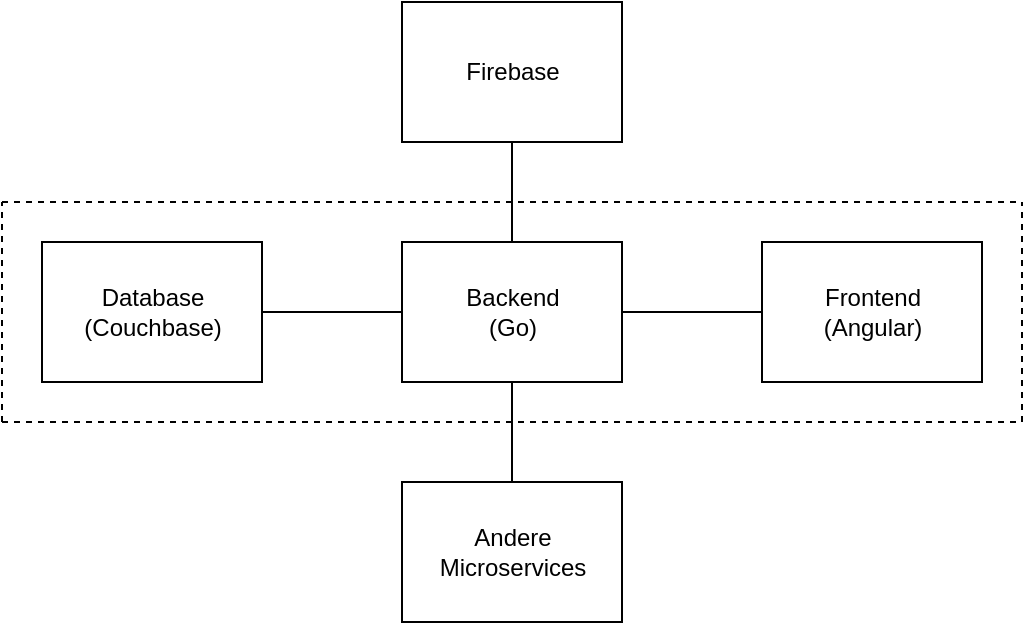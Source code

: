 <mxfile version="13.0.9"><diagram id="-ZkauqTs7FRJqneKBaVP" name="Page-1"><mxGraphModel dx="1422" dy="763" grid="1" gridSize="10" guides="1" tooltips="1" connect="1" arrows="1" fold="1" page="1" pageScale="1" pageWidth="827" pageHeight="1169" math="0" shadow="0"><root><mxCell id="0"/><mxCell id="1" parent="0"/><mxCell id="B_U-vvTYo0ZiIUg4ezOl-1" value="&lt;div&gt;Firebase&lt;/div&gt;" style="html=1;" parent="1" vertex="1"><mxGeometry x="350" y="90" width="110" height="70" as="geometry"/></mxCell><mxCell id="B_U-vvTYo0ZiIUg4ezOl-2" value="Database&lt;br&gt;(Couchbase)" style="html=1;" parent="1" vertex="1"><mxGeometry x="170" y="210" width="110" height="70" as="geometry"/></mxCell><mxCell id="B_U-vvTYo0ZiIUg4ezOl-3" value="&lt;div&gt;Andere &lt;br&gt;&lt;/div&gt;&lt;div&gt;Microservices&lt;/div&gt;" style="html=1;" parent="1" vertex="1"><mxGeometry x="350" y="330" width="110" height="70" as="geometry"/></mxCell><mxCell id="B_U-vvTYo0ZiIUg4ezOl-4" value="Frontend&lt;br&gt;(Angular)" style="html=1;" parent="1" vertex="1"><mxGeometry x="530" y="210" width="110" height="70" as="geometry"/></mxCell><mxCell id="B_U-vvTYo0ZiIUg4ezOl-5" value="Backend&lt;br&gt;(Go)" style="html=1;" parent="1" vertex="1"><mxGeometry x="350" y="210" width="110" height="70" as="geometry"/></mxCell><mxCell id="B_U-vvTYo0ZiIUg4ezOl-6" value="" style="endArrow=none;html=1;entryX=0.5;entryY=1;entryDx=0;entryDy=0;exitX=0.5;exitY=0;exitDx=0;exitDy=0;" parent="1" source="B_U-vvTYo0ZiIUg4ezOl-5" target="B_U-vvTYo0ZiIUg4ezOl-1" edge="1"><mxGeometry width="50" height="50" relative="1" as="geometry"><mxPoint x="180" y="150" as="sourcePoint"/><mxPoint x="230" y="100" as="targetPoint"/></mxGeometry></mxCell><mxCell id="B_U-vvTYo0ZiIUg4ezOl-7" value="" style="endArrow=none;html=1;entryX=0;entryY=0.5;entryDx=0;entryDy=0;exitX=1;exitY=0.5;exitDx=0;exitDy=0;" parent="1" source="B_U-vvTYo0ZiIUg4ezOl-5" target="B_U-vvTYo0ZiIUg4ezOl-4" edge="1"><mxGeometry width="50" height="50" relative="1" as="geometry"><mxPoint x="405" y="210" as="sourcePoint"/><mxPoint x="405" y="160" as="targetPoint"/></mxGeometry></mxCell><mxCell id="B_U-vvTYo0ZiIUg4ezOl-8" value="" style="endArrow=none;html=1;entryX=0;entryY=0.5;entryDx=0;entryDy=0;exitX=1;exitY=0.5;exitDx=0;exitDy=0;" parent="1" source="B_U-vvTYo0ZiIUg4ezOl-2" target="B_U-vvTYo0ZiIUg4ezOl-5" edge="1"><mxGeometry width="50" height="50" relative="1" as="geometry"><mxPoint x="130" y="170" as="sourcePoint"/><mxPoint x="180" y="120" as="targetPoint"/></mxGeometry></mxCell><mxCell id="B_U-vvTYo0ZiIUg4ezOl-9" value="" style="endArrow=none;html=1;entryX=0.5;entryY=1;entryDx=0;entryDy=0;exitX=0.5;exitY=0;exitDx=0;exitDy=0;" parent="1" source="B_U-vvTYo0ZiIUg4ezOl-3" target="B_U-vvTYo0ZiIUg4ezOl-5" edge="1"><mxGeometry width="50" height="50" relative="1" as="geometry"><mxPoint x="170" y="400" as="sourcePoint"/><mxPoint x="220" y="350" as="targetPoint"/></mxGeometry></mxCell><mxCell id="B_U-vvTYo0ZiIUg4ezOl-10" value="" style="endArrow=none;dashed=1;html=1;" parent="1" edge="1"><mxGeometry width="50" height="50" relative="1" as="geometry"><mxPoint x="150" y="190" as="sourcePoint"/><mxPoint x="660" y="190" as="targetPoint"/></mxGeometry></mxCell><mxCell id="B_U-vvTYo0ZiIUg4ezOl-11" value="" style="endArrow=none;dashed=1;html=1;" parent="1" edge="1"><mxGeometry width="50" height="50" relative="1" as="geometry"><mxPoint x="150" y="300" as="sourcePoint"/><mxPoint x="660" y="300" as="targetPoint"/></mxGeometry></mxCell><mxCell id="B_U-vvTYo0ZiIUg4ezOl-12" value="" style="endArrow=none;dashed=1;html=1;" parent="1" edge="1"><mxGeometry width="50" height="50" relative="1" as="geometry"><mxPoint x="150" y="300" as="sourcePoint"/><mxPoint x="150" y="190" as="targetPoint"/></mxGeometry></mxCell><mxCell id="B_U-vvTYo0ZiIUg4ezOl-13" value="" style="endArrow=none;dashed=1;html=1;" parent="1" edge="1"><mxGeometry width="50" height="50" relative="1" as="geometry"><mxPoint x="660" y="300" as="sourcePoint"/><mxPoint x="660" y="190" as="targetPoint"/></mxGeometry></mxCell></root></mxGraphModel></diagram></mxfile>